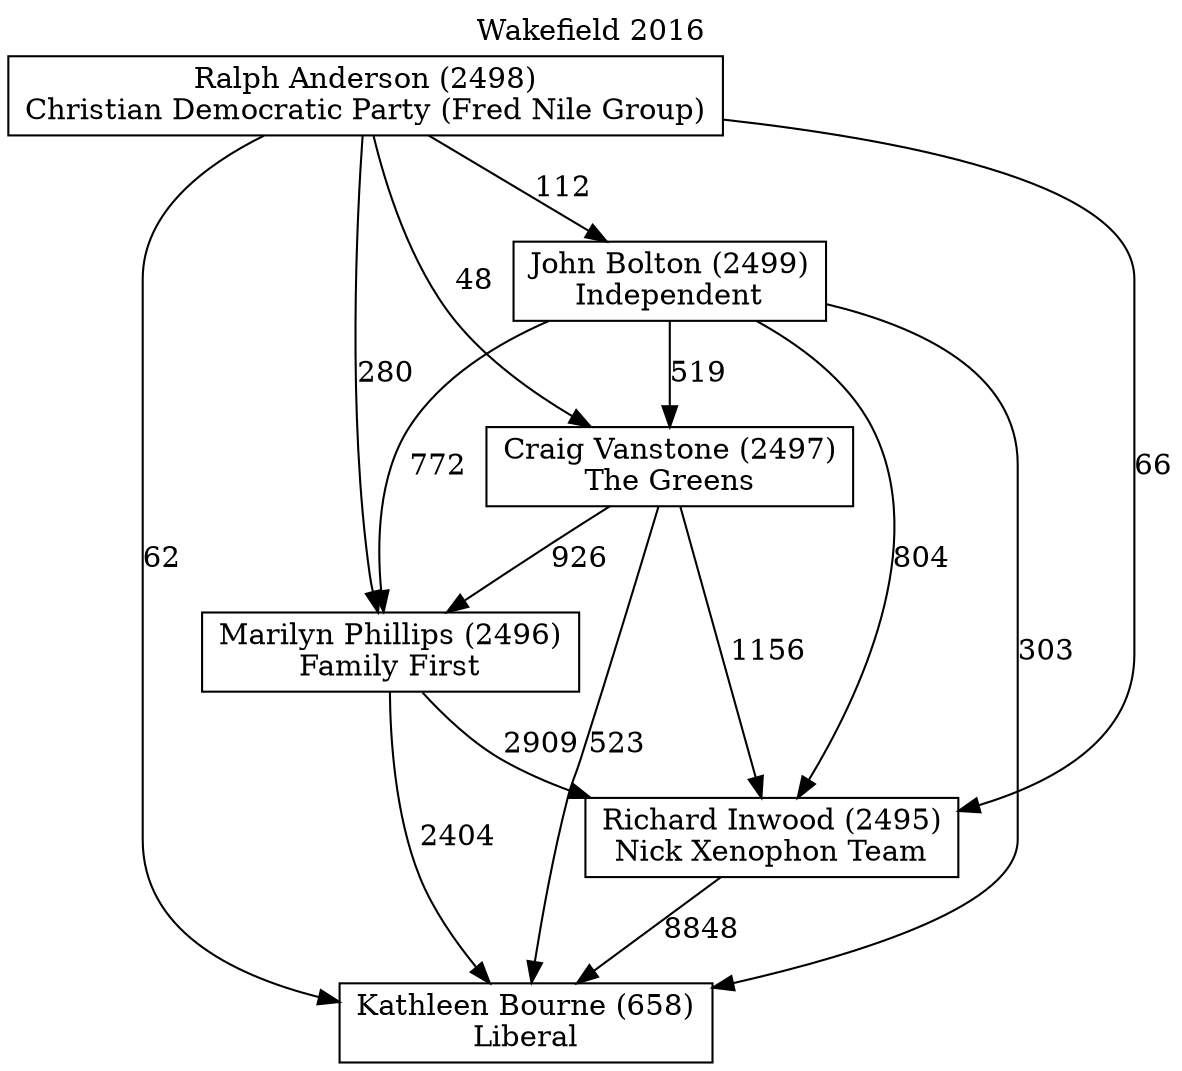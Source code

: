 // House preference flow
digraph "Kathleen Bourne (658)_Wakefield_2016" {
	graph [label="Wakefield 2016" labelloc=t mclimit=10]
	node [shape=box]
	"Kathleen Bourne (658)" [label="Kathleen Bourne (658)
Liberal"]
	"Richard Inwood (2495)" [label="Richard Inwood (2495)
Nick Xenophon Team"]
	"Marilyn Phillips (2496)" [label="Marilyn Phillips (2496)
Family First"]
	"Craig Vanstone (2497)" [label="Craig Vanstone (2497)
The Greens"]
	"John Bolton (2499)" [label="John Bolton (2499)
Independent"]
	"Ralph Anderson (2498)" [label="Ralph Anderson (2498)
Christian Democratic Party (Fred Nile Group)"]
	"Richard Inwood (2495)" -> "Kathleen Bourne (658)" [label=8848]
	"Marilyn Phillips (2496)" -> "Richard Inwood (2495)" [label=2909]
	"Craig Vanstone (2497)" -> "Marilyn Phillips (2496)" [label=926]
	"John Bolton (2499)" -> "Craig Vanstone (2497)" [label=519]
	"Ralph Anderson (2498)" -> "John Bolton (2499)" [label=112]
	"Marilyn Phillips (2496)" -> "Kathleen Bourne (658)" [label=2404]
	"Craig Vanstone (2497)" -> "Kathleen Bourne (658)" [label=523]
	"John Bolton (2499)" -> "Kathleen Bourne (658)" [label=303]
	"Ralph Anderson (2498)" -> "Kathleen Bourne (658)" [label=62]
	"Ralph Anderson (2498)" -> "Craig Vanstone (2497)" [label=48]
	"John Bolton (2499)" -> "Marilyn Phillips (2496)" [label=772]
	"Ralph Anderson (2498)" -> "Marilyn Phillips (2496)" [label=280]
	"Craig Vanstone (2497)" -> "Richard Inwood (2495)" [label=1156]
	"John Bolton (2499)" -> "Richard Inwood (2495)" [label=804]
	"Ralph Anderson (2498)" -> "Richard Inwood (2495)" [label=66]
}
